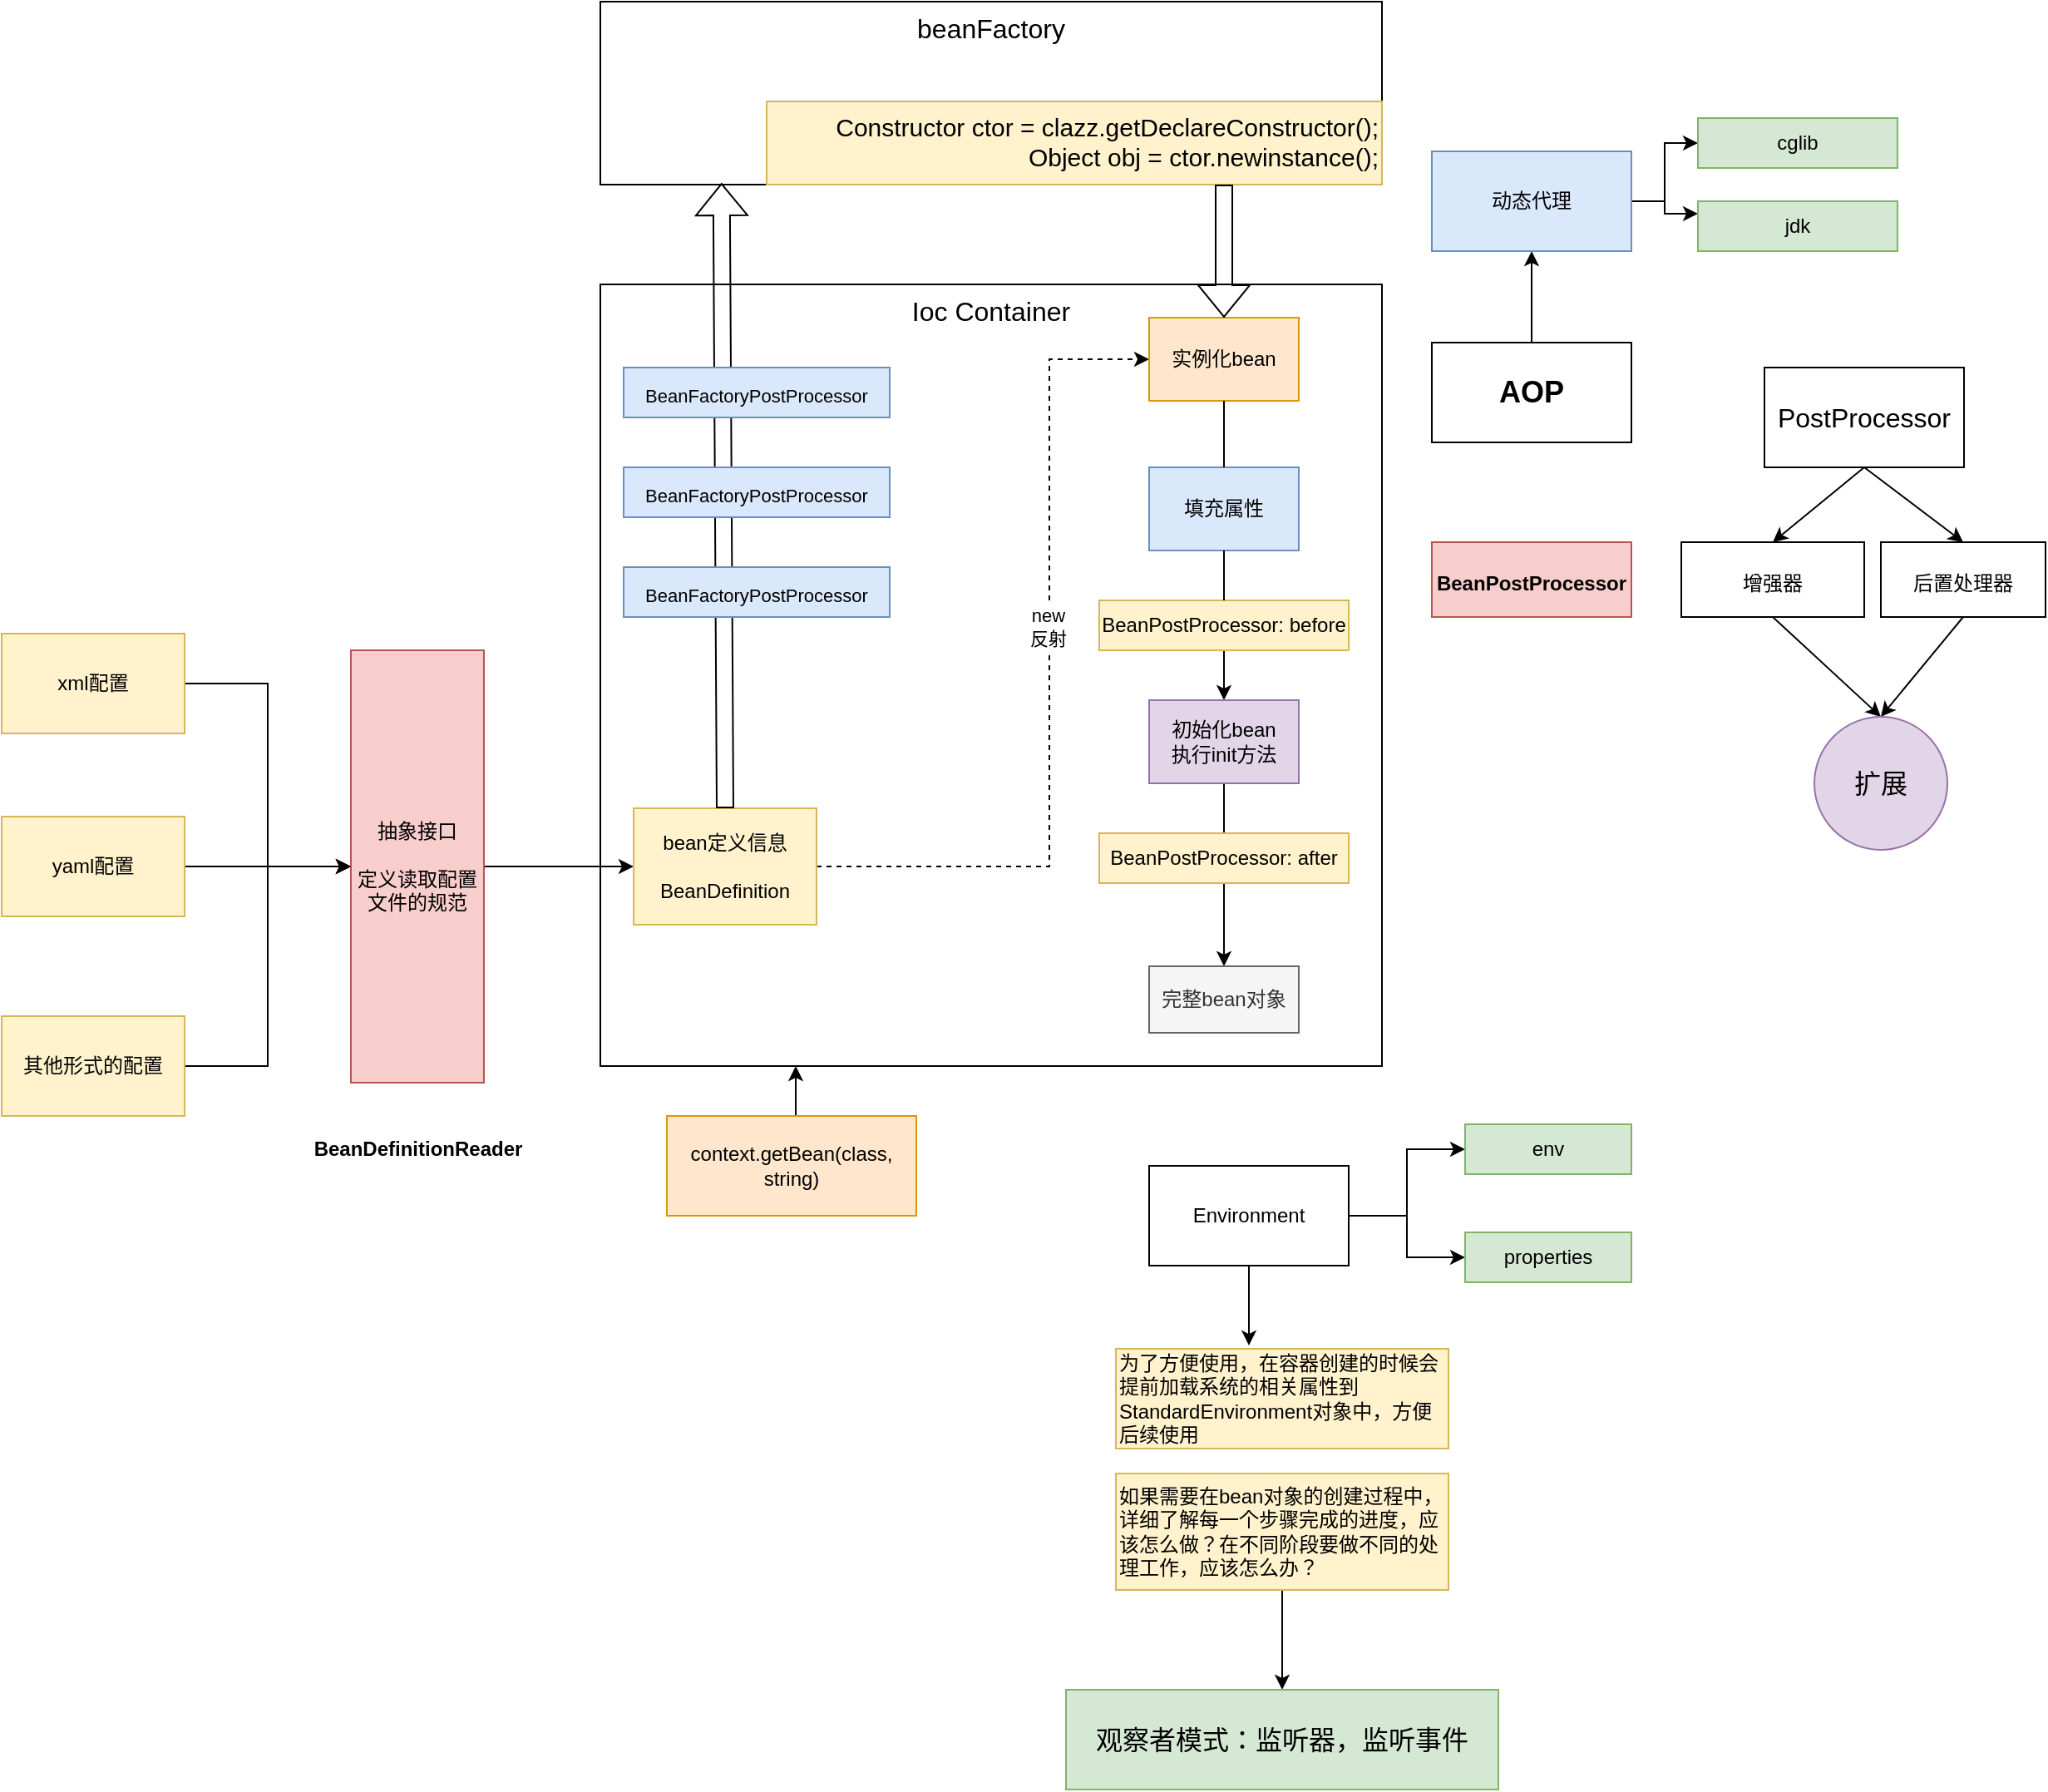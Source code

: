 <mxfile version="16.4.6" type="github">
  <diagram id="GTqQwn-BYpsyxhlhB6gD" name="第 1 页">
    <mxGraphModel dx="946" dy="1981" grid="1" gridSize="10" guides="1" tooltips="1" connect="1" arrows="1" fold="1" page="1" pageScale="1" pageWidth="827" pageHeight="1169" math="0" shadow="0">
      <root>
        <mxCell id="0" />
        <mxCell id="1" parent="0" />
        <mxCell id="BKS__MrW8ptgUIP7V3R3-1" value="&lt;font style=&quot;font-size: 16px&quot;&gt;Ioc Container&lt;/font&gt;" style="whiteSpace=wrap;html=1;aspect=fixed;align=center;verticalAlign=top;" parent="1" vertex="1">
          <mxGeometry x="400" y="100" width="470" height="470" as="geometry" />
        </mxCell>
        <mxCell id="BKS__MrW8ptgUIP7V3R3-33" style="edgeStyle=orthogonalEdgeStyle;rounded=0;orthogonalLoop=1;jettySize=auto;html=1;exitX=0.5;exitY=0;exitDx=0;exitDy=0;entryX=0.25;entryY=1;entryDx=0;entryDy=0;" parent="1" source="BKS__MrW8ptgUIP7V3R3-9" target="BKS__MrW8ptgUIP7V3R3-1" edge="1">
          <mxGeometry relative="1" as="geometry" />
        </mxCell>
        <mxCell id="BKS__MrW8ptgUIP7V3R3-9" value="context.getBean(class,&lt;br&gt;string)" style="rounded=0;whiteSpace=wrap;html=1;fillColor=#ffe6cc;strokeColor=#d79b00;" parent="1" vertex="1">
          <mxGeometry x="440" y="600" width="150" height="60" as="geometry" />
        </mxCell>
        <mxCell id="BKS__MrW8ptgUIP7V3R3-27" style="edgeStyle=orthogonalEdgeStyle;rounded=0;orthogonalLoop=1;jettySize=auto;html=1;exitX=1;exitY=0.5;exitDx=0;exitDy=0;entryX=0;entryY=0.5;entryDx=0;entryDy=0;" parent="1" source="BKS__MrW8ptgUIP7V3R3-12" target="BKS__MrW8ptgUIP7V3R3-14" edge="1">
          <mxGeometry relative="1" as="geometry" />
        </mxCell>
        <mxCell id="BKS__MrW8ptgUIP7V3R3-12" value="xml配置" style="rounded=0;whiteSpace=wrap;html=1;fillColor=#fff2cc;strokeColor=#d6b656;" parent="1" vertex="1">
          <mxGeometry x="40" y="310" width="110" height="60" as="geometry" />
        </mxCell>
        <mxCell id="BKS__MrW8ptgUIP7V3R3-28" style="edgeStyle=orthogonalEdgeStyle;rounded=0;orthogonalLoop=1;jettySize=auto;html=1;exitX=1;exitY=0.5;exitDx=0;exitDy=0;entryX=0;entryY=0.5;entryDx=0;entryDy=0;" parent="1" source="BKS__MrW8ptgUIP7V3R3-13" target="BKS__MrW8ptgUIP7V3R3-14" edge="1">
          <mxGeometry relative="1" as="geometry" />
        </mxCell>
        <mxCell id="BKS__MrW8ptgUIP7V3R3-13" value="yaml配置" style="rounded=0;whiteSpace=wrap;html=1;fillColor=#fff2cc;strokeColor=#d6b656;" parent="1" vertex="1">
          <mxGeometry x="40" y="420" width="110" height="60" as="geometry" />
        </mxCell>
        <mxCell id="BKS__MrW8ptgUIP7V3R3-23" style="edgeStyle=none;rounded=0;orthogonalLoop=1;jettySize=auto;html=1;exitX=1;exitY=0.5;exitDx=0;exitDy=0;entryX=0.5;entryY=1;entryDx=0;entryDy=0;" parent="1" source="BKS__MrW8ptgUIP7V3R3-14" target="BKS__MrW8ptgUIP7V3R3-7" edge="1">
          <mxGeometry relative="1" as="geometry" />
        </mxCell>
        <mxCell id="BKS__MrW8ptgUIP7V3R3-14" value="抽象接口&lt;br&gt;&lt;br&gt;定义读取配置文件的规范" style="rounded=0;whiteSpace=wrap;html=1;fillColor=#f8cecc;strokeColor=#b85450;" parent="1" vertex="1">
          <mxGeometry x="250" y="320" width="80" height="260" as="geometry" />
        </mxCell>
        <mxCell id="BKS__MrW8ptgUIP7V3R3-29" style="edgeStyle=orthogonalEdgeStyle;rounded=0;orthogonalLoop=1;jettySize=auto;html=1;exitX=1;exitY=0.5;exitDx=0;exitDy=0;entryX=0;entryY=0.5;entryDx=0;entryDy=0;" parent="1" source="BKS__MrW8ptgUIP7V3R3-15" target="BKS__MrW8ptgUIP7V3R3-14" edge="1">
          <mxGeometry relative="1" as="geometry" />
        </mxCell>
        <mxCell id="BKS__MrW8ptgUIP7V3R3-15" value="其他形式的配置" style="rounded=0;whiteSpace=wrap;html=1;fillColor=#fff2cc;strokeColor=#d6b656;" parent="1" vertex="1">
          <mxGeometry x="40" y="540" width="110" height="60" as="geometry" />
        </mxCell>
        <mxCell id="BKS__MrW8ptgUIP7V3R3-38" style="edgeStyle=orthogonalEdgeStyle;rounded=0;orthogonalLoop=1;jettySize=auto;html=1;exitX=0.5;exitY=0;exitDx=0;exitDy=0;entryX=0;entryY=0.5;entryDx=0;entryDy=0;dashed=1;" parent="1" source="BKS__MrW8ptgUIP7V3R3-7" target="BKS__MrW8ptgUIP7V3R3-34" edge="1">
          <mxGeometry relative="1" as="geometry">
            <Array as="points">
              <mxPoint x="670" y="450" />
              <mxPoint x="670" y="145" />
            </Array>
          </mxGeometry>
        </mxCell>
        <mxCell id="BKS__MrW8ptgUIP7V3R3-39" value="new&lt;br&gt;反射" style="edgeLabel;html=1;align=center;verticalAlign=middle;resizable=0;points=[];" parent="BKS__MrW8ptgUIP7V3R3-38" vertex="1" connectable="0">
          <mxGeometry x="0.125" y="1" relative="1" as="geometry">
            <mxPoint as="offset" />
          </mxGeometry>
        </mxCell>
        <mxCell id="BKS__MrW8ptgUIP7V3R3-7" value="bean定义信息&lt;br&gt;&lt;br&gt;BeanDefinition" style="rounded=0;whiteSpace=wrap;html=1;direction=south;fillColor=#fff2cc;strokeColor=#d6b656;" parent="1" vertex="1">
          <mxGeometry x="420" y="415" width="110" height="70" as="geometry" />
        </mxCell>
        <mxCell id="BKS__MrW8ptgUIP7V3R3-24" value="BeanDefinitionReader" style="text;html=1;resizable=0;autosize=1;align=center;verticalAlign=middle;points=[];fillColor=none;strokeColor=none;rounded=0;fontStyle=1" parent="1" vertex="1">
          <mxGeometry x="220" y="610" width="140" height="20" as="geometry" />
        </mxCell>
        <mxCell id="BKS__MrW8ptgUIP7V3R3-41" style="rounded=0;orthogonalLoop=1;jettySize=auto;html=1;exitX=0.5;exitY=1;exitDx=0;exitDy=0;entryX=0.5;entryY=0;entryDx=0;entryDy=0;startArrow=none;" parent="1" source="BKS__MrW8ptgUIP7V3R3-70" target="BKS__MrW8ptgUIP7V3R3-35" edge="1">
          <mxGeometry relative="1" as="geometry" />
        </mxCell>
        <mxCell id="BKS__MrW8ptgUIP7V3R3-34" value="实例化bean" style="rounded=0;whiteSpace=wrap;html=1;fillColor=#ffe6cc;strokeColor=#d79b00;" parent="1" vertex="1">
          <mxGeometry x="730" y="120" width="90" height="50" as="geometry" />
        </mxCell>
        <mxCell id="BKS__MrW8ptgUIP7V3R3-42" style="edgeStyle=none;rounded=0;orthogonalLoop=1;jettySize=auto;html=1;exitX=0.5;exitY=1;exitDx=0;exitDy=0;entryX=0.5;entryY=0;entryDx=0;entryDy=0;" parent="1" source="BKS__MrW8ptgUIP7V3R3-35" target="BKS__MrW8ptgUIP7V3R3-36" edge="1">
          <mxGeometry relative="1" as="geometry" />
        </mxCell>
        <mxCell id="BKS__MrW8ptgUIP7V3R3-35" value="初始化bean&lt;br&gt;执行init方法" style="rounded=0;whiteSpace=wrap;html=1;fillColor=#e1d5e7;strokeColor=#9673a6;" parent="1" vertex="1">
          <mxGeometry x="730" y="350" width="90" height="50" as="geometry" />
        </mxCell>
        <mxCell id="BKS__MrW8ptgUIP7V3R3-36" value="完整bean对象" style="rounded=0;whiteSpace=wrap;html=1;fillColor=#f5f5f5;fontColor=#333333;strokeColor=#666666;" parent="1" vertex="1">
          <mxGeometry x="730" y="510" width="90" height="40" as="geometry" />
        </mxCell>
        <mxCell id="BKS__MrW8ptgUIP7V3R3-43" value="&lt;font style=&quot;font-size: 16px&quot;&gt;beanFactory&lt;/font&gt;" style="rounded=0;whiteSpace=wrap;html=1;verticalAlign=top;" parent="1" vertex="1">
          <mxGeometry x="400" y="-70" width="470" height="110" as="geometry" />
        </mxCell>
        <mxCell id="BKS__MrW8ptgUIP7V3R3-44" value="&lt;div&gt;Constructor ctor = clazz.getDeclareConstructor();&lt;/div&gt;&lt;div&gt;Object obj = ctor.newinstance();&lt;/div&gt;" style="rounded=0;whiteSpace=wrap;html=1;fontSize=15;align=right;verticalAlign=top;fillColor=#fff2cc;strokeColor=#d6b656;" parent="1" vertex="1">
          <mxGeometry x="500" y="-10" width="370" height="50" as="geometry" />
        </mxCell>
        <mxCell id="BKS__MrW8ptgUIP7V3R3-45" value="" style="shape=flexArrow;endArrow=classic;html=1;rounded=0;fontSize=16;entryX=0.5;entryY=0;entryDx=0;entryDy=0;" parent="1" target="BKS__MrW8ptgUIP7V3R3-34" edge="1">
          <mxGeometry width="50" height="50" relative="1" as="geometry">
            <mxPoint x="775" y="40" as="sourcePoint" />
            <mxPoint x="750" y="30" as="targetPoint" />
          </mxGeometry>
        </mxCell>
        <mxCell id="BKS__MrW8ptgUIP7V3R3-52" style="edgeStyle=none;rounded=0;orthogonalLoop=1;jettySize=auto;html=1;exitX=0.5;exitY=1;exitDx=0;exitDy=0;entryX=0.5;entryY=0;entryDx=0;entryDy=0;fontSize=12;" parent="1" source="BKS__MrW8ptgUIP7V3R3-46" target="BKS__MrW8ptgUIP7V3R3-47" edge="1">
          <mxGeometry relative="1" as="geometry" />
        </mxCell>
        <mxCell id="BKS__MrW8ptgUIP7V3R3-53" style="edgeStyle=none;rounded=0;orthogonalLoop=1;jettySize=auto;html=1;exitX=0.5;exitY=1;exitDx=0;exitDy=0;entryX=0.5;entryY=0;entryDx=0;entryDy=0;fontSize=12;" parent="1" source="BKS__MrW8ptgUIP7V3R3-46" target="BKS__MrW8ptgUIP7V3R3-48" edge="1">
          <mxGeometry relative="1" as="geometry" />
        </mxCell>
        <mxCell id="BKS__MrW8ptgUIP7V3R3-46" value="PostProcessor" style="rounded=0;whiteSpace=wrap;html=1;fontSize=16;" parent="1" vertex="1">
          <mxGeometry x="1100" y="150" width="120" height="60" as="geometry" />
        </mxCell>
        <mxCell id="BKS__MrW8ptgUIP7V3R3-55" style="edgeStyle=none;rounded=0;orthogonalLoop=1;jettySize=auto;html=1;exitX=0.5;exitY=1;exitDx=0;exitDy=0;fontSize=12;entryX=0.5;entryY=0;entryDx=0;entryDy=0;" parent="1" source="BKS__MrW8ptgUIP7V3R3-47" target="BKS__MrW8ptgUIP7V3R3-86" edge="1">
          <mxGeometry relative="1" as="geometry">
            <mxPoint x="1160" y="355" as="targetPoint" />
          </mxGeometry>
        </mxCell>
        <mxCell id="BKS__MrW8ptgUIP7V3R3-47" value="&lt;font style=&quot;font-size: 12px&quot;&gt;增强器&lt;/font&gt;" style="rounded=0;whiteSpace=wrap;html=1;fontSize=16;" parent="1" vertex="1">
          <mxGeometry x="1050" y="255" width="110" height="45" as="geometry" />
        </mxCell>
        <mxCell id="BKS__MrW8ptgUIP7V3R3-56" style="edgeStyle=none;rounded=0;orthogonalLoop=1;jettySize=auto;html=1;exitX=0.5;exitY=1;exitDx=0;exitDy=0;fontSize=12;entryX=0.5;entryY=0;entryDx=0;entryDy=0;" parent="1" source="BKS__MrW8ptgUIP7V3R3-48" target="BKS__MrW8ptgUIP7V3R3-86" edge="1">
          <mxGeometry relative="1" as="geometry">
            <mxPoint x="1170" y="356" as="targetPoint" />
          </mxGeometry>
        </mxCell>
        <mxCell id="BKS__MrW8ptgUIP7V3R3-48" value="&lt;font style=&quot;font-size: 12px&quot;&gt;后置处理器&lt;/font&gt;" style="rounded=0;whiteSpace=wrap;html=1;fontSize=16;" parent="1" vertex="1">
          <mxGeometry x="1170" y="255" width="99" height="45" as="geometry" />
        </mxCell>
        <mxCell id="BKS__MrW8ptgUIP7V3R3-58" value="" style="shape=flexArrow;endArrow=classic;html=1;rounded=0;fontSize=16;entryX=0.155;entryY=0.991;entryDx=0;entryDy=0;entryPerimeter=0;exitX=0;exitY=0.5;exitDx=0;exitDy=0;" parent="1" source="BKS__MrW8ptgUIP7V3R3-7" target="BKS__MrW8ptgUIP7V3R3-43" edge="1">
          <mxGeometry width="50" height="50" relative="1" as="geometry">
            <mxPoint x="470" y="400" as="sourcePoint" />
            <mxPoint x="550" y="300" as="targetPoint" />
          </mxGeometry>
        </mxCell>
        <mxCell id="BKS__MrW8ptgUIP7V3R3-59" value="&lt;font style=&quot;font-size: 11px&quot;&gt;BeanFactoryPostProcessor&lt;/font&gt;" style="rounded=0;whiteSpace=wrap;html=1;fontSize=16;fillColor=#dae8fc;strokeColor=#6c8ebf;" parent="1" vertex="1">
          <mxGeometry x="414" y="150" width="160" height="30" as="geometry" />
        </mxCell>
        <mxCell id="BKS__MrW8ptgUIP7V3R3-62" value="&lt;font style=&quot;font-size: 11px&quot;&gt;BeanFactoryPostProcessor&lt;/font&gt;" style="rounded=0;whiteSpace=wrap;html=1;fontSize=16;fillColor=#dae8fc;strokeColor=#6c8ebf;" parent="1" vertex="1">
          <mxGeometry x="414" y="210" width="160" height="30" as="geometry" />
        </mxCell>
        <mxCell id="BKS__MrW8ptgUIP7V3R3-63" value="&lt;font style=&quot;font-size: 11px&quot;&gt;BeanFactoryPostProcessor&lt;/font&gt;" style="rounded=0;whiteSpace=wrap;html=1;fontSize=16;fillColor=#dae8fc;strokeColor=#6c8ebf;" parent="1" vertex="1">
          <mxGeometry x="414" y="270" width="160" height="30" as="geometry" />
        </mxCell>
        <mxCell id="BKS__MrW8ptgUIP7V3R3-65" value="&lt;font style=&quot;font-size: 12px&quot;&gt;BeanPostProcessor&lt;br&gt;&lt;/font&gt;" style="rounded=0;whiteSpace=wrap;html=1;fontSize=16;fontStyle=1;fillColor=#f8cecc;strokeColor=#b85450;" parent="1" vertex="1">
          <mxGeometry x="900" y="255" width="120" height="45" as="geometry" />
        </mxCell>
        <mxCell id="BKS__MrW8ptgUIP7V3R3-66" value="填充属性" style="rounded=0;whiteSpace=wrap;html=1;fillColor=#dae8fc;strokeColor=#6c8ebf;" parent="1" vertex="1">
          <mxGeometry x="730" y="210" width="90" height="50" as="geometry" />
        </mxCell>
        <mxCell id="BKS__MrW8ptgUIP7V3R3-69" value="" style="rounded=0;orthogonalLoop=1;jettySize=auto;html=1;exitX=0.5;exitY=1;exitDx=0;exitDy=0;entryX=0.5;entryY=0;entryDx=0;entryDy=0;endArrow=none;" parent="1" source="BKS__MrW8ptgUIP7V3R3-34" target="BKS__MrW8ptgUIP7V3R3-66" edge="1">
          <mxGeometry relative="1" as="geometry">
            <mxPoint x="775" y="170" as="sourcePoint" />
            <mxPoint x="775" y="350" as="targetPoint" />
          </mxGeometry>
        </mxCell>
        <mxCell id="BKS__MrW8ptgUIP7V3R3-70" value="BeanPostProcessor: before" style="rounded=0;whiteSpace=wrap;html=1;fontSize=12;fillColor=#fff2cc;strokeColor=#d6b656;" parent="1" vertex="1">
          <mxGeometry x="700" y="290" width="150" height="30" as="geometry" />
        </mxCell>
        <mxCell id="BKS__MrW8ptgUIP7V3R3-71" value="" style="rounded=0;orthogonalLoop=1;jettySize=auto;html=1;exitX=0.5;exitY=1;exitDx=0;exitDy=0;entryX=0.5;entryY=0;entryDx=0;entryDy=0;startArrow=none;endArrow=none;" parent="1" source="BKS__MrW8ptgUIP7V3R3-66" target="BKS__MrW8ptgUIP7V3R3-70" edge="1">
          <mxGeometry relative="1" as="geometry">
            <mxPoint x="775" y="260" as="sourcePoint" />
            <mxPoint x="775" y="350" as="targetPoint" />
          </mxGeometry>
        </mxCell>
        <mxCell id="BKS__MrW8ptgUIP7V3R3-72" value="BeanPostProcessor: after" style="rounded=0;whiteSpace=wrap;html=1;fontSize=12;fillColor=#fff2cc;strokeColor=#d6b656;" parent="1" vertex="1">
          <mxGeometry x="700" y="430" width="150" height="30" as="geometry" />
        </mxCell>
        <mxCell id="BKS__MrW8ptgUIP7V3R3-85" style="edgeStyle=orthogonalEdgeStyle;rounded=0;orthogonalLoop=1;jettySize=auto;html=1;exitX=0.5;exitY=0;exitDx=0;exitDy=0;fontSize=12;" parent="1" source="BKS__MrW8ptgUIP7V3R3-73" target="BKS__MrW8ptgUIP7V3R3-74" edge="1">
          <mxGeometry relative="1" as="geometry" />
        </mxCell>
        <mxCell id="BKS__MrW8ptgUIP7V3R3-73" value="&lt;font style=&quot;font-size: 18px&quot;&gt;AOP&lt;/font&gt;" style="rounded=0;whiteSpace=wrap;html=1;fontSize=12;fontStyle=1" parent="1" vertex="1">
          <mxGeometry x="900" y="135" width="120" height="60" as="geometry" />
        </mxCell>
        <mxCell id="BKS__MrW8ptgUIP7V3R3-83" style="edgeStyle=orthogonalEdgeStyle;rounded=0;orthogonalLoop=1;jettySize=auto;html=1;exitX=1;exitY=0.5;exitDx=0;exitDy=0;entryX=0;entryY=0.25;entryDx=0;entryDy=0;fontSize=12;" parent="1" source="BKS__MrW8ptgUIP7V3R3-74" target="BKS__MrW8ptgUIP7V3R3-75" edge="1">
          <mxGeometry relative="1" as="geometry" />
        </mxCell>
        <mxCell id="BKS__MrW8ptgUIP7V3R3-84" style="edgeStyle=orthogonalEdgeStyle;rounded=0;orthogonalLoop=1;jettySize=auto;html=1;exitX=1;exitY=0.5;exitDx=0;exitDy=0;entryX=0;entryY=0.5;entryDx=0;entryDy=0;fontSize=12;" parent="1" source="BKS__MrW8ptgUIP7V3R3-74" target="BKS__MrW8ptgUIP7V3R3-76" edge="1">
          <mxGeometry relative="1" as="geometry" />
        </mxCell>
        <mxCell id="BKS__MrW8ptgUIP7V3R3-74" value="动态代理" style="rounded=0;whiteSpace=wrap;html=1;fontSize=12;fillColor=#dae8fc;strokeColor=#6c8ebf;" parent="1" vertex="1">
          <mxGeometry x="900" y="20" width="120" height="60" as="geometry" />
        </mxCell>
        <mxCell id="BKS__MrW8ptgUIP7V3R3-75" value="jdk" style="rounded=0;whiteSpace=wrap;html=1;fontSize=12;fillColor=#d5e8d4;strokeColor=#82b366;" parent="1" vertex="1">
          <mxGeometry x="1060" y="50" width="120" height="30" as="geometry" />
        </mxCell>
        <mxCell id="BKS__MrW8ptgUIP7V3R3-76" value="cglib" style="rounded=0;whiteSpace=wrap;html=1;fontSize=12;fillColor=#d5e8d4;strokeColor=#82b366;" parent="1" vertex="1">
          <mxGeometry x="1060" width="120" height="30" as="geometry" />
        </mxCell>
        <mxCell id="BKS__MrW8ptgUIP7V3R3-86" value="&lt;span style=&quot;font-size: 16px&quot;&gt;扩展&lt;/span&gt;" style="ellipse;whiteSpace=wrap;html=1;aspect=fixed;fontSize=12;fillColor=#e1d5e7;strokeColor=#9673a6;" parent="1" vertex="1">
          <mxGeometry x="1130" y="360" width="80" height="80" as="geometry" />
        </mxCell>
        <mxCell id="BKS__MrW8ptgUIP7V3R3-90" style="edgeStyle=orthogonalEdgeStyle;rounded=0;orthogonalLoop=1;jettySize=auto;html=1;exitX=1;exitY=0.5;exitDx=0;exitDy=0;entryX=0;entryY=0.5;entryDx=0;entryDy=0;fontSize=12;" parent="1" source="BKS__MrW8ptgUIP7V3R3-87" target="BKS__MrW8ptgUIP7V3R3-88" edge="1">
          <mxGeometry relative="1" as="geometry" />
        </mxCell>
        <mxCell id="BKS__MrW8ptgUIP7V3R3-91" style="edgeStyle=orthogonalEdgeStyle;rounded=0;orthogonalLoop=1;jettySize=auto;html=1;exitX=1;exitY=0.5;exitDx=0;exitDy=0;entryX=0;entryY=0.5;entryDx=0;entryDy=0;fontSize=12;" parent="1" source="BKS__MrW8ptgUIP7V3R3-87" target="BKS__MrW8ptgUIP7V3R3-89" edge="1">
          <mxGeometry relative="1" as="geometry" />
        </mxCell>
        <mxCell id="BKS__MrW8ptgUIP7V3R3-97" style="edgeStyle=orthogonalEdgeStyle;rounded=0;orthogonalLoop=1;jettySize=auto;html=1;exitX=0.5;exitY=1;exitDx=0;exitDy=0;entryX=0.4;entryY=-0.033;entryDx=0;entryDy=0;entryPerimeter=0;fontSize=16;" parent="1" source="BKS__MrW8ptgUIP7V3R3-87" target="BKS__MrW8ptgUIP7V3R3-93" edge="1">
          <mxGeometry relative="1" as="geometry" />
        </mxCell>
        <mxCell id="BKS__MrW8ptgUIP7V3R3-87" value="Environment" style="rounded=0;whiteSpace=wrap;html=1;fontSize=12;" parent="1" vertex="1">
          <mxGeometry x="730" y="630" width="120" height="60" as="geometry" />
        </mxCell>
        <mxCell id="BKS__MrW8ptgUIP7V3R3-88" value="env" style="rounded=0;whiteSpace=wrap;html=1;fontSize=12;fillColor=#d5e8d4;strokeColor=#82b366;" parent="1" vertex="1">
          <mxGeometry x="920" y="605" width="100" height="30" as="geometry" />
        </mxCell>
        <mxCell id="BKS__MrW8ptgUIP7V3R3-89" value="properties" style="rounded=0;whiteSpace=wrap;html=1;fontSize=12;fillColor=#d5e8d4;strokeColor=#82b366;" parent="1" vertex="1">
          <mxGeometry x="920" y="670" width="100" height="30" as="geometry" />
        </mxCell>
        <mxCell id="BKS__MrW8ptgUIP7V3R3-93" value="为了方便使用，在容器创建的时候会提前加载系统的相关属性到StandardEnvironment对象中，方便后续使用" style="rounded=0;whiteSpace=wrap;html=1;fontSize=12;align=left;fillColor=#fff2cc;strokeColor=#d6b656;" parent="1" vertex="1">
          <mxGeometry x="710" y="740" width="200" height="60" as="geometry" />
        </mxCell>
        <mxCell id="BKS__MrW8ptgUIP7V3R3-96" style="edgeStyle=orthogonalEdgeStyle;rounded=0;orthogonalLoop=1;jettySize=auto;html=1;exitX=0.5;exitY=1;exitDx=0;exitDy=0;entryX=0.5;entryY=0;entryDx=0;entryDy=0;fontSize=16;" parent="1" source="BKS__MrW8ptgUIP7V3R3-94" target="BKS__MrW8ptgUIP7V3R3-95" edge="1">
          <mxGeometry relative="1" as="geometry" />
        </mxCell>
        <mxCell id="BKS__MrW8ptgUIP7V3R3-94" value="如果需要在bean对象的创建过程中，详细了解每一个步骤完成的进度，应该怎么做？在不同阶段要做不同的处理工作，应该怎么办？" style="rounded=0;whiteSpace=wrap;html=1;fontSize=12;align=left;fillColor=#fff2cc;strokeColor=#d6b656;" parent="1" vertex="1">
          <mxGeometry x="710" y="815" width="200" height="70" as="geometry" />
        </mxCell>
        <mxCell id="BKS__MrW8ptgUIP7V3R3-95" value="观察者模式：监听器，监听事件" style="rounded=0;whiteSpace=wrap;html=1;fontSize=16;fillColor=#d5e8d4;strokeColor=#82b366;" parent="1" vertex="1">
          <mxGeometry x="680" y="945" width="260" height="60" as="geometry" />
        </mxCell>
      </root>
    </mxGraphModel>
  </diagram>
</mxfile>
